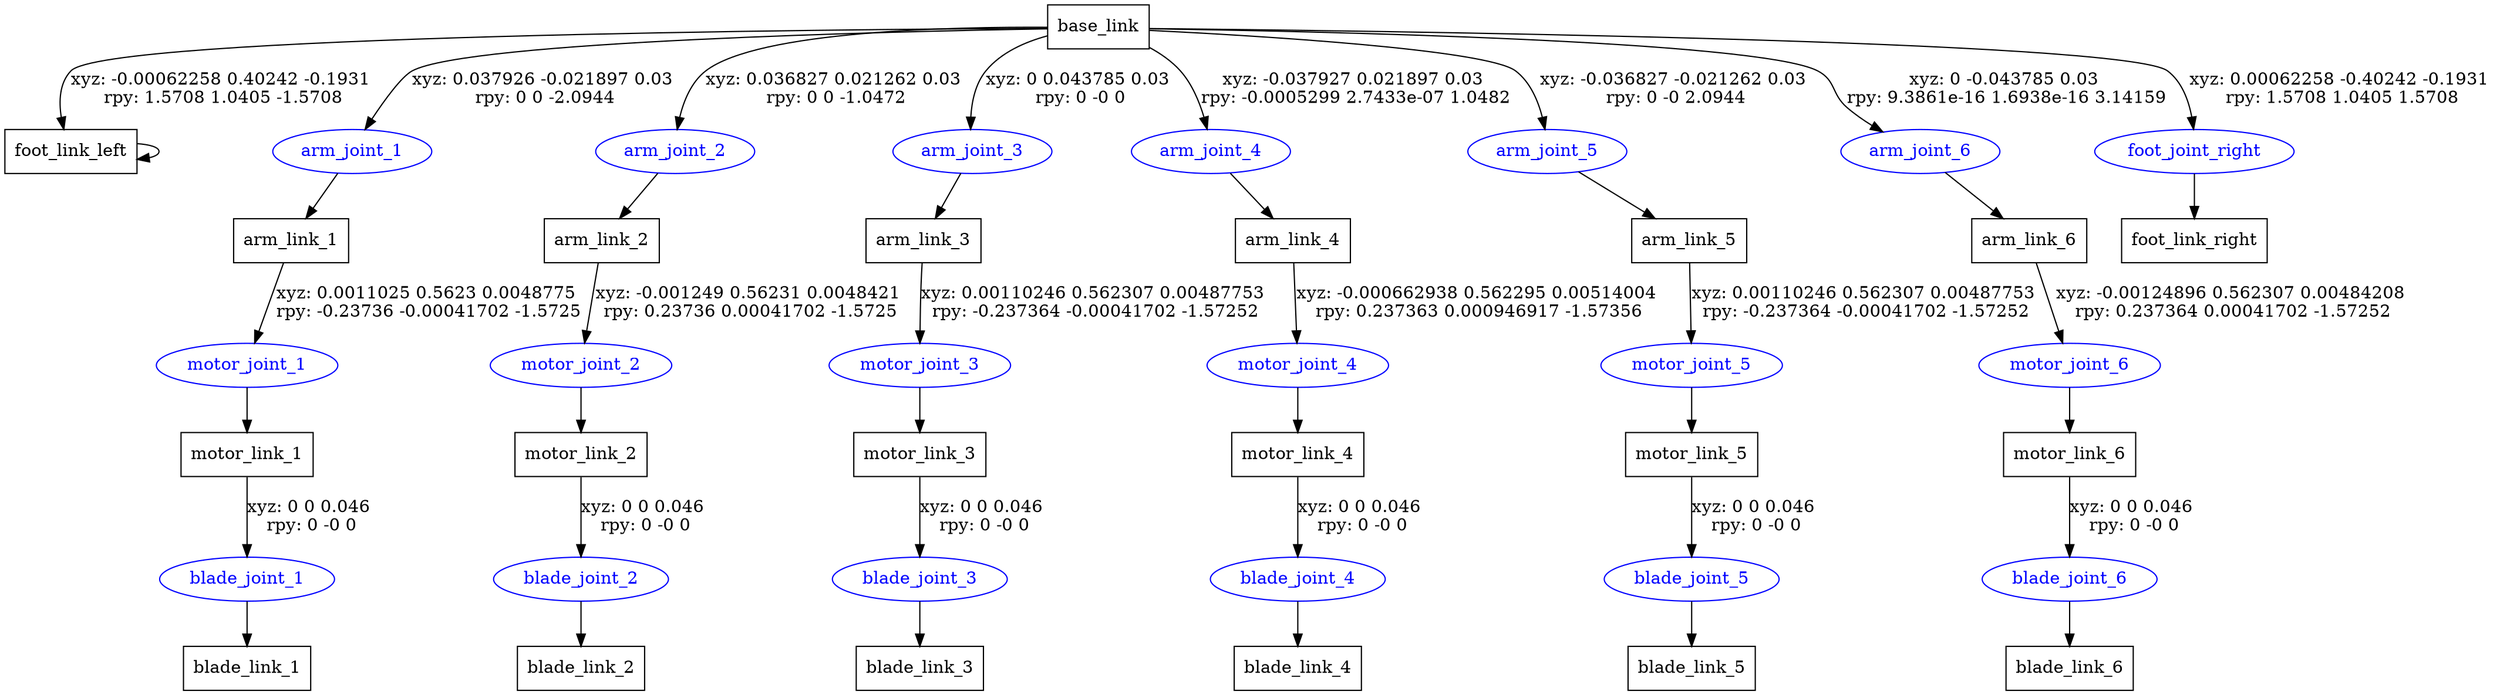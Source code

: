 digraph G {
node [shape=box];
"base_link" [label="base_link"];
"arm_link_1" [label="arm_link_1"];
"motor_link_1" [label="motor_link_1"];
"blade_link_1" [label="blade_link_1"];
"arm_link_2" [label="arm_link_2"];
"motor_link_2" [label="motor_link_2"];
"blade_link_2" [label="blade_link_2"];
"arm_link_3" [label="arm_link_3"];
"motor_link_3" [label="motor_link_3"];
"blade_link_3" [label="blade_link_3"];
"arm_link_4" [label="arm_link_4"];
"motor_link_4" [label="motor_link_4"];
"blade_link_4" [label="blade_link_4"];
"arm_link_5" [label="arm_link_5"];
"motor_link_5" [label="motor_link_5"];
"blade_link_5" [label="blade_link_5"];
"arm_link_6" [label="arm_link_6"];
"motor_link_6" [label="motor_link_6"];
"blade_link_6" [label="blade_link_6"];
"foot_link_right" [label="foot_link_right"];
"foot_link_left" [label="foot_link_left"];
node [shape=ellipse, color=blue, fontcolor=blue];
"base_link" -> "arm_joint_1" [label="xyz: 0.037926 -0.021897 0.03 \nrpy: 0 0 -2.0944"]
"arm_joint_1" -> "arm_link_1"
"arm_link_1" -> "motor_joint_1" [label="xyz: 0.0011025 0.5623 0.0048775 \nrpy: -0.23736 -0.00041702 -1.5725"]
"motor_joint_1" -> "motor_link_1"
"motor_link_1" -> "blade_joint_1" [label="xyz: 0 0 0.046 \nrpy: 0 -0 0"]
"blade_joint_1" -> "blade_link_1"
"base_link" -> "arm_joint_2" [label="xyz: 0.036827 0.021262 0.03 \nrpy: 0 0 -1.0472"]
"arm_joint_2" -> "arm_link_2"
"arm_link_2" -> "motor_joint_2" [label="xyz: -0.001249 0.56231 0.0048421 \nrpy: 0.23736 0.00041702 -1.5725"]
"motor_joint_2" -> "motor_link_2"
"motor_link_2" -> "blade_joint_2" [label="xyz: 0 0 0.046 \nrpy: 0 -0 0"]
"blade_joint_2" -> "blade_link_2"
"base_link" -> "arm_joint_3" [label="xyz: 0 0.043785 0.03 \nrpy: 0 -0 0"]
"arm_joint_3" -> "arm_link_3"
"arm_link_3" -> "motor_joint_3" [label="xyz: 0.00110246 0.562307 0.00487753 \nrpy: -0.237364 -0.00041702 -1.57252"]
"motor_joint_3" -> "motor_link_3"
"motor_link_3" -> "blade_joint_3" [label="xyz: 0 0 0.046 \nrpy: 0 -0 0"]
"blade_joint_3" -> "blade_link_3"
"base_link" -> "arm_joint_4" [label="xyz: -0.037927 0.021897 0.03 \nrpy: -0.0005299 2.7433e-07 1.0482"]
"arm_joint_4" -> "arm_link_4"
"arm_link_4" -> "motor_joint_4" [label="xyz: -0.000662938 0.562295 0.00514004 \nrpy: 0.237363 0.000946917 -1.57356"]
"motor_joint_4" -> "motor_link_4"
"motor_link_4" -> "blade_joint_4" [label="xyz: 0 0 0.046 \nrpy: 0 -0 0"]
"blade_joint_4" -> "blade_link_4"
"base_link" -> "arm_joint_5" [label="xyz: -0.036827 -0.021262 0.03 \nrpy: 0 -0 2.0944"]
"arm_joint_5" -> "arm_link_5"
"arm_link_5" -> "motor_joint_5" [label="xyz: 0.00110246 0.562307 0.00487753 \nrpy: -0.237364 -0.00041702 -1.57252"]
"motor_joint_5" -> "motor_link_5"
"motor_link_5" -> "blade_joint_5" [label="xyz: 0 0 0.046 \nrpy: 0 -0 0"]
"blade_joint_5" -> "blade_link_5"
"base_link" -> "arm_joint_6" [label="xyz: 0 -0.043785 0.03 \nrpy: 9.3861e-16 1.6938e-16 3.14159"]
"arm_joint_6" -> "arm_link_6"
"arm_link_6" -> "motor_joint_6" [label="xyz: -0.00124896 0.562307 0.00484208 \nrpy: 0.237364 0.00041702 -1.57252"]
"motor_joint_6" -> "motor_link_6"
"motor_link_6" -> "blade_joint_6" [label="xyz: 0 0 0.046 \nrpy: 0 -0 0"]
"blade_joint_6" -> "blade_link_6"
"base_link" -> "foot_joint_right" [label="xyz: 0.00062258 -0.40242 -0.1931 \nrpy: 1.5708 1.0405 1.5708"]
"foot_joint_right" -> "foot_link_right"
"base_link" -> "foot_link_left" [label="xyz: -0.00062258 0.40242 -0.1931 \nrpy: 1.5708 1.0405 -1.5708"]
"foot_link_left" -> "foot_link_left"
}
